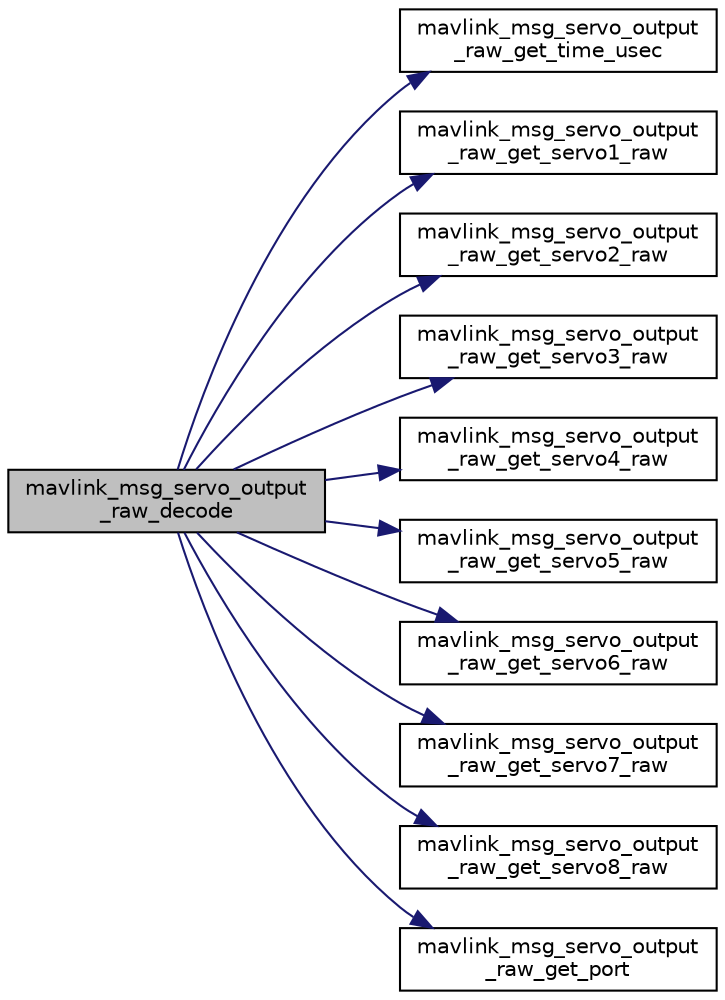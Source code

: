 digraph "mavlink_msg_servo_output_raw_decode"
{
 // INTERACTIVE_SVG=YES
  edge [fontname="Helvetica",fontsize="10",labelfontname="Helvetica",labelfontsize="10"];
  node [fontname="Helvetica",fontsize="10",shape=record];
  rankdir="LR";
  Node1 [label="mavlink_msg_servo_output\l_raw_decode",height=0.2,width=0.4,color="black", fillcolor="grey75", style="filled", fontcolor="black"];
  Node1 -> Node2 [color="midnightblue",fontsize="10",style="solid",fontname="Helvetica"];
  Node2 [label="mavlink_msg_servo_output\l_raw_get_time_usec",height=0.2,width=0.4,color="black", fillcolor="white", style="filled",URL="$mavlink__msg__servo__output__raw_8h.html#ab9bcfaf30583626d2e02baccb5c77526",tooltip="Send a servo_output_raw message. "];
  Node1 -> Node3 [color="midnightblue",fontsize="10",style="solid",fontname="Helvetica"];
  Node3 [label="mavlink_msg_servo_output\l_raw_get_servo1_raw",height=0.2,width=0.4,color="black", fillcolor="white", style="filled",URL="$mavlink__msg__servo__output__raw_8h.html#a4595d31861a88e1e0502d595dd038eca",tooltip="Get field servo1_raw from servo_output_raw message. "];
  Node1 -> Node4 [color="midnightblue",fontsize="10",style="solid",fontname="Helvetica"];
  Node4 [label="mavlink_msg_servo_output\l_raw_get_servo2_raw",height=0.2,width=0.4,color="black", fillcolor="white", style="filled",URL="$mavlink__msg__servo__output__raw_8h.html#a8799ca4dd4f71e97699864343015c926",tooltip="Get field servo2_raw from servo_output_raw message. "];
  Node1 -> Node5 [color="midnightblue",fontsize="10",style="solid",fontname="Helvetica"];
  Node5 [label="mavlink_msg_servo_output\l_raw_get_servo3_raw",height=0.2,width=0.4,color="black", fillcolor="white", style="filled",URL="$mavlink__msg__servo__output__raw_8h.html#ad5b4382a4f3ddee20eb591aba29db0ef",tooltip="Get field servo3_raw from servo_output_raw message. "];
  Node1 -> Node6 [color="midnightblue",fontsize="10",style="solid",fontname="Helvetica"];
  Node6 [label="mavlink_msg_servo_output\l_raw_get_servo4_raw",height=0.2,width=0.4,color="black", fillcolor="white", style="filled",URL="$mavlink__msg__servo__output__raw_8h.html#ad9f10cdd305e8dbf744e9f2e3d89ca8e",tooltip="Get field servo4_raw from servo_output_raw message. "];
  Node1 -> Node7 [color="midnightblue",fontsize="10",style="solid",fontname="Helvetica"];
  Node7 [label="mavlink_msg_servo_output\l_raw_get_servo5_raw",height=0.2,width=0.4,color="black", fillcolor="white", style="filled",URL="$mavlink__msg__servo__output__raw_8h.html#a76c9b98ea95e35b6735be6825ea14429",tooltip="Get field servo5_raw from servo_output_raw message. "];
  Node1 -> Node8 [color="midnightblue",fontsize="10",style="solid",fontname="Helvetica"];
  Node8 [label="mavlink_msg_servo_output\l_raw_get_servo6_raw",height=0.2,width=0.4,color="black", fillcolor="white", style="filled",URL="$mavlink__msg__servo__output__raw_8h.html#ab970f1a6a5fbae5e513c14d5af49afda",tooltip="Get field servo6_raw from servo_output_raw message. "];
  Node1 -> Node9 [color="midnightblue",fontsize="10",style="solid",fontname="Helvetica"];
  Node9 [label="mavlink_msg_servo_output\l_raw_get_servo7_raw",height=0.2,width=0.4,color="black", fillcolor="white", style="filled",URL="$mavlink__msg__servo__output__raw_8h.html#ab45011478a2cddbce00ad42c3d63adf4",tooltip="Get field servo7_raw from servo_output_raw message. "];
  Node1 -> Node10 [color="midnightblue",fontsize="10",style="solid",fontname="Helvetica"];
  Node10 [label="mavlink_msg_servo_output\l_raw_get_servo8_raw",height=0.2,width=0.4,color="black", fillcolor="white", style="filled",URL="$mavlink__msg__servo__output__raw_8h.html#a28201cf0ff3687990e314b12643ac6dc",tooltip="Get field servo8_raw from servo_output_raw message. "];
  Node1 -> Node11 [color="midnightblue",fontsize="10",style="solid",fontname="Helvetica"];
  Node11 [label="mavlink_msg_servo_output\l_raw_get_port",height=0.2,width=0.4,color="black", fillcolor="white", style="filled",URL="$mavlink__msg__servo__output__raw_8h.html#a1f64a722a5084e82e3d6ca25f5366ab4",tooltip="Get field port from servo_output_raw message. "];
}
